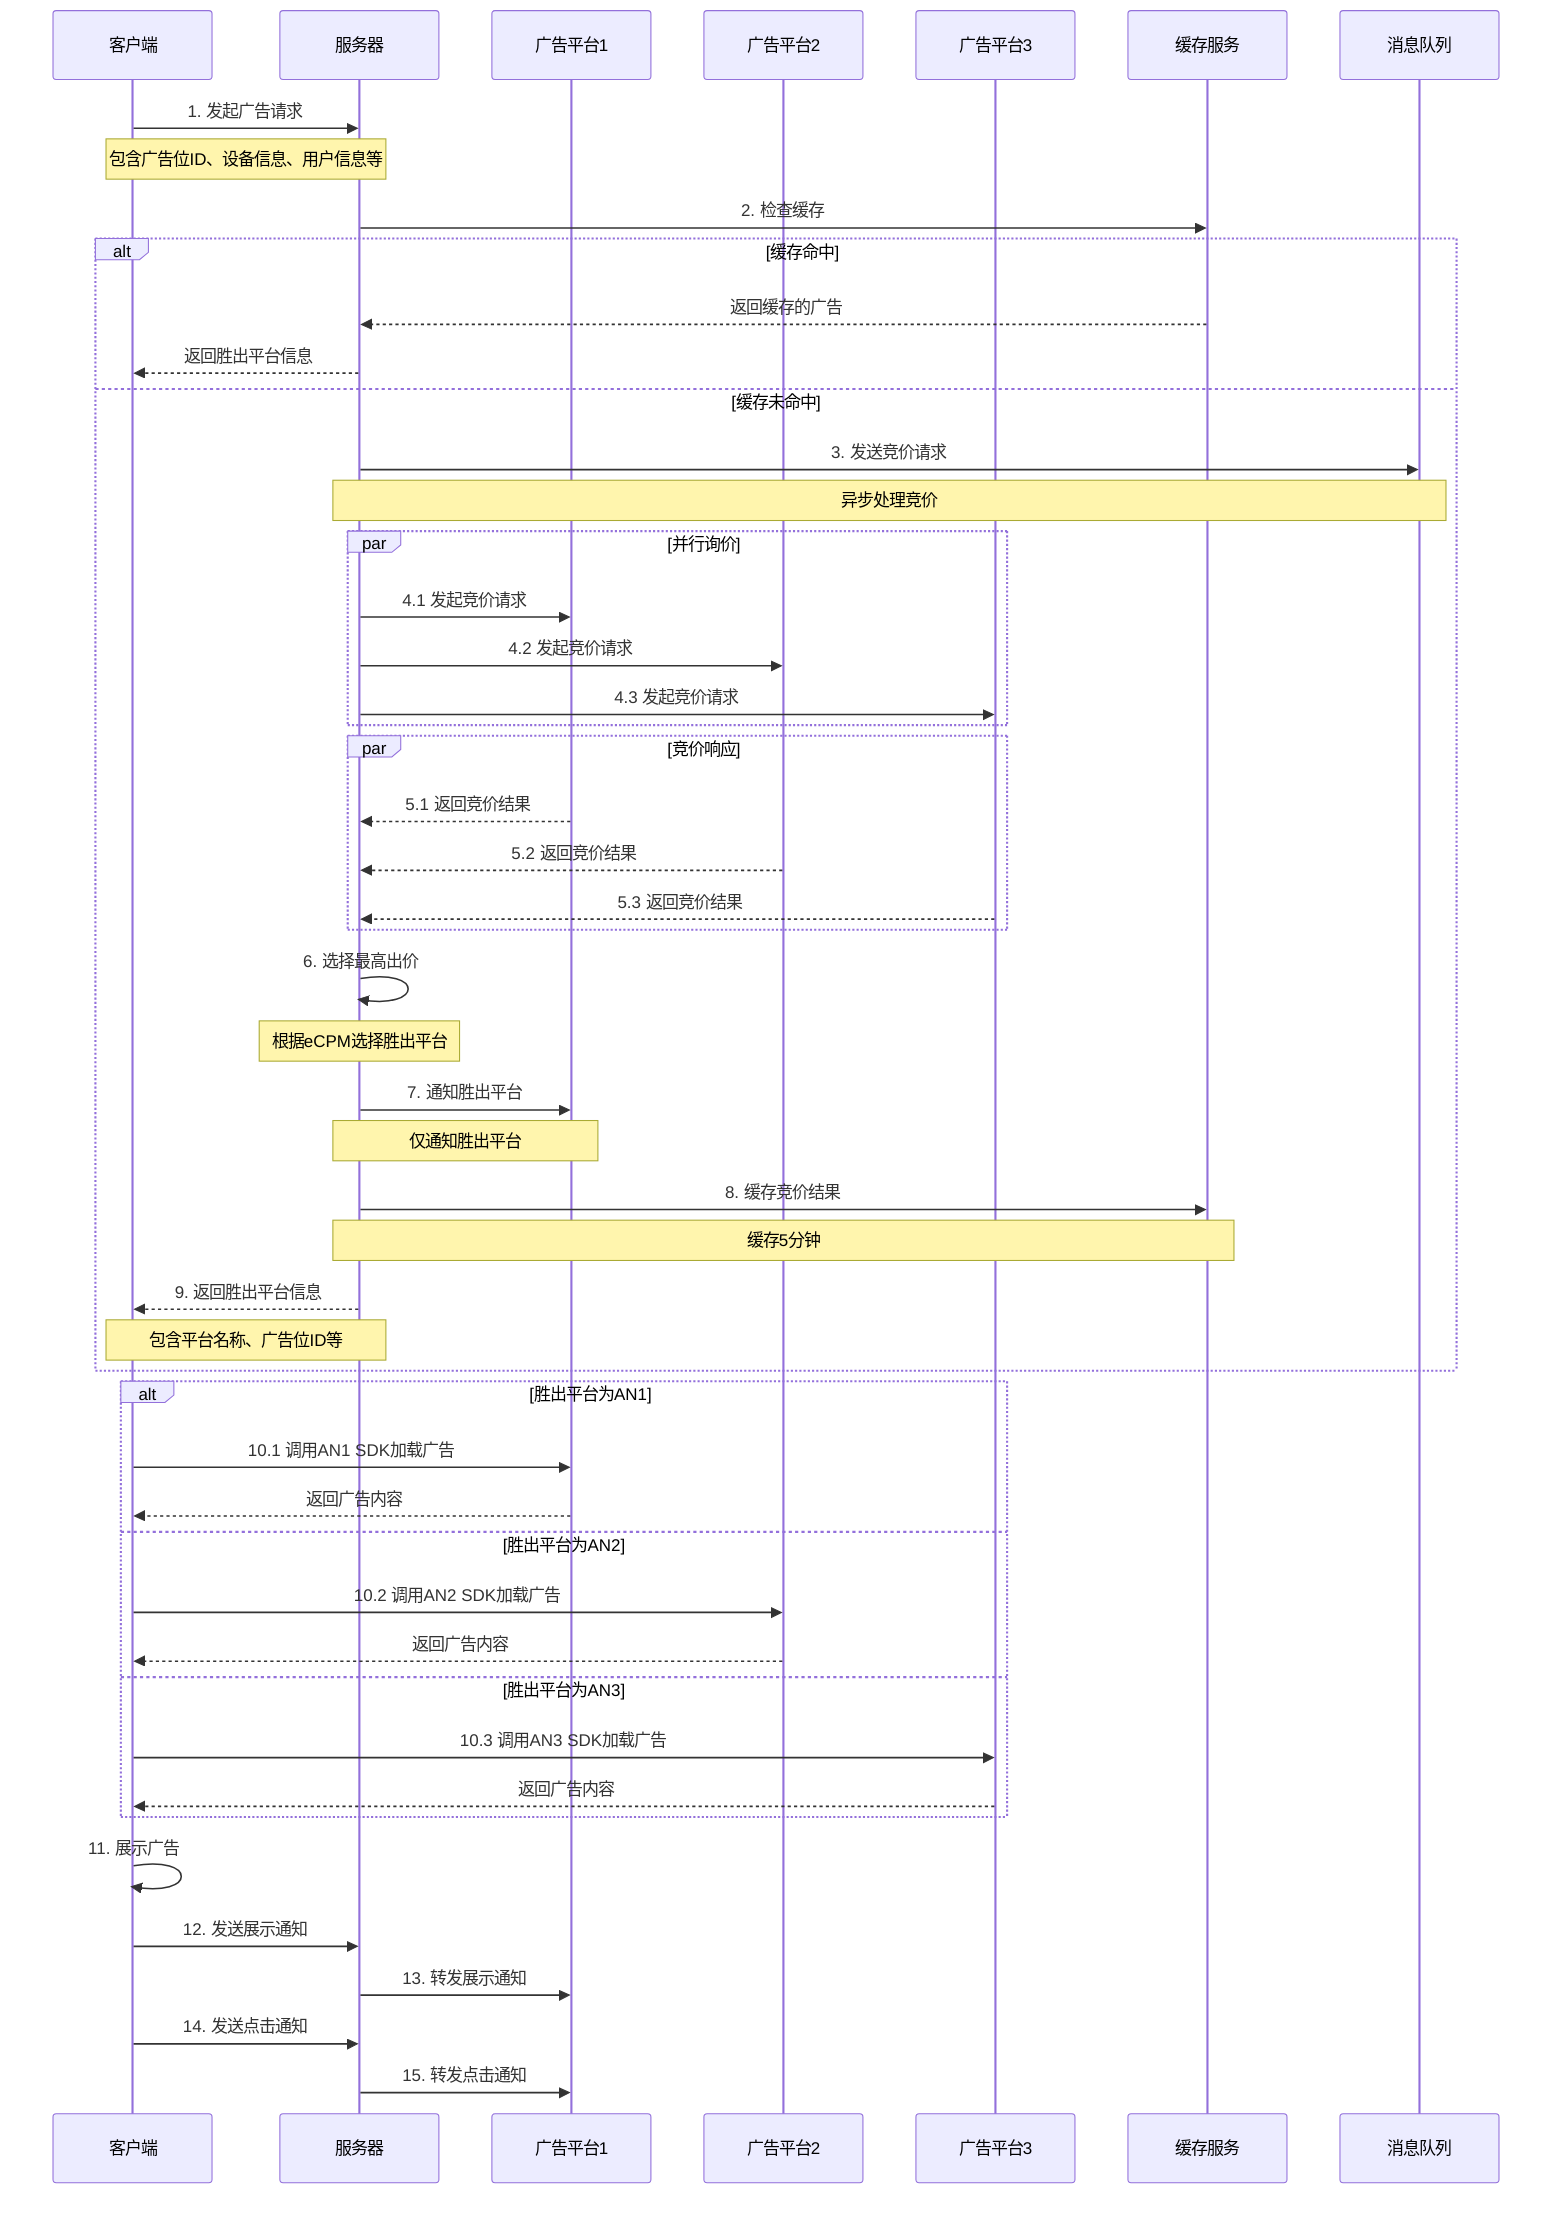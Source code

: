 sequenceDiagram
    participant Client as 客户端
    participant Server as 服务器
    participant AN1 as 广告平台1
    participant AN2 as 广告平台2
    participant AN3 as 广告平台3
    participant Cache as 缓存服务
    participant Kafka as 消息队列

    Client->>Server: 1. 发起广告请求
    Note over Client,Server: 包含广告位ID、设备信息、用户信息等
    
    Server->>Cache: 2. 检查缓存
    alt 缓存命中
        Cache-->>Server: 返回缓存的广告
        Server-->>Client: 返回胜出平台信息
    else 缓存未命中
        Server->>Kafka: 3. 发送竞价请求
        Note over Server,Kafka: 异步处理竞价
        
        par 并行询价
            Server->>AN1: 4.1 发起竞价请求
            Server->>AN2: 4.2 发起竞价请求
            Server->>AN3: 4.3 发起竞价请求
        end
        
        par 竞价响应
            AN1-->>Server: 5.1 返回竞价结果
            AN2-->>Server: 5.2 返回竞价结果
            AN3-->>Server: 5.3 返回竞价结果
        end
        
        Server->>Server: 6. 选择最高出价
        Note over Server: 根据eCPM选择胜出平台
        
        Server->>AN1: 7. 通知胜出平台
        Note over Server,AN1: 仅通知胜出平台
        
        Server->>Cache: 8. 缓存竞价结果
        Note over Server,Cache: 缓存5分钟
        
        Server-->>Client: 9. 返回胜出平台信息
        Note over Server,Client: 包含平台名称、广告位ID等
    end
    
    alt 胜出平台为AN1
        Client->>AN1: 10.1 调用AN1 SDK加载广告
        AN1-->>Client: 返回广告内容
    else 胜出平台为AN2
        Client->>AN2: 10.2 调用AN2 SDK加载广告
        AN2-->>Client: 返回广告内容
    else 胜出平台为AN3
        Client->>AN3: 10.3 调用AN3 SDK加载广告
        AN3-->>Client: 返回广告内容
    end
    
    Client->>Client: 11. 展示广告
    Client->>Server: 12. 发送展示通知
    Server->>AN1: 13. 转发展示通知
    
    Client->>Server: 14. 发送点击通知
    Server->>AN1: 15. 转发点击通知